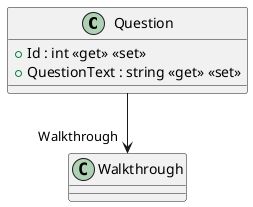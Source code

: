 @startuml
class Question {
    + Id : int <<get>> <<set>>
    + QuestionText : string <<get>> <<set>>
}
Question --> "Walkthrough" Walkthrough
@enduml
